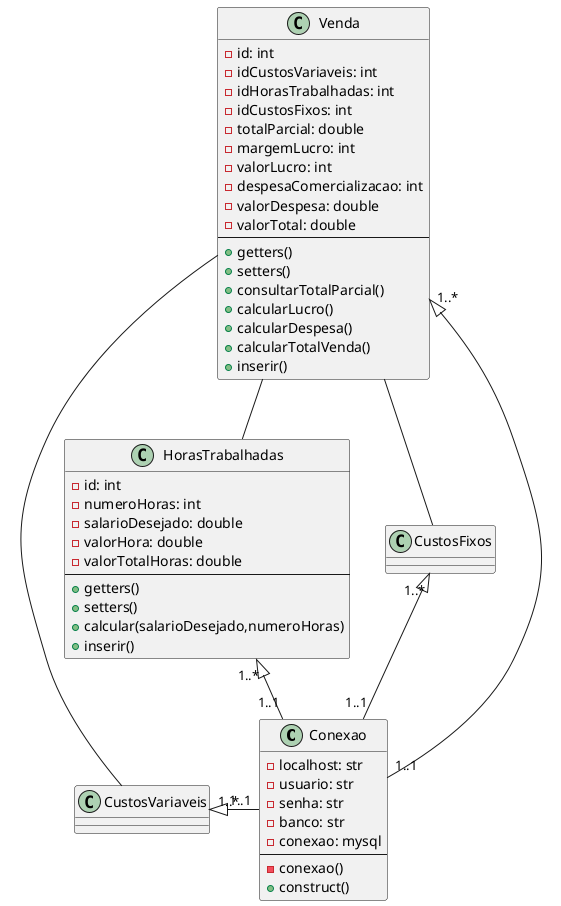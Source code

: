 @startuml Diagrama de class Três

class Conexao {
    -localhost: str
    -usuario: str
    -senha: str
    -banco: str
    -conexao: mysql
    --
    -conexao()
    +construct()
}

class HorasTrabalhadas{
    -id: int
    -numeroHoras: int
    -salarioDesejado: double
    -valorHora: double
    -valorTotalHoras: double
    --
    +getters()
    +setters()
    +calcular(salarioDesejado,numeroHoras)
    +inserir()
}

class CustosVariaveis {

}

class CustosFixos {

}

class Venda {
    -id: int
    -idCustosVariaveis: int
    -idHorasTrabalhadas: int
    -idCustosFixos: int
    -totalParcial: double
    -margemLucro: int
    -valorLucro: int
    -despesaComercializacao: int
    -valorDespesa: double
    -valorTotal: double
    --
    +getters()
    +setters()
    +consultarTotalParcial()
    +calcularLucro()
    +calcularDespesa()
    +calcularTotalVenda()
    +inserir()
}

Conexao "1..1" -up-|> "1..*" CustosFixos
Conexao "1..1" -left-|> "1..*" HorasTrabalhadas
Conexao "1..1" -left-|> "1..*" CustosVariaveis
Conexao "1..1" -left-|> "1..*" Venda
Venda -- CustosVariaveis
Venda -- HorasTrabalhadas
Venda -- CustosFixos

@enduml